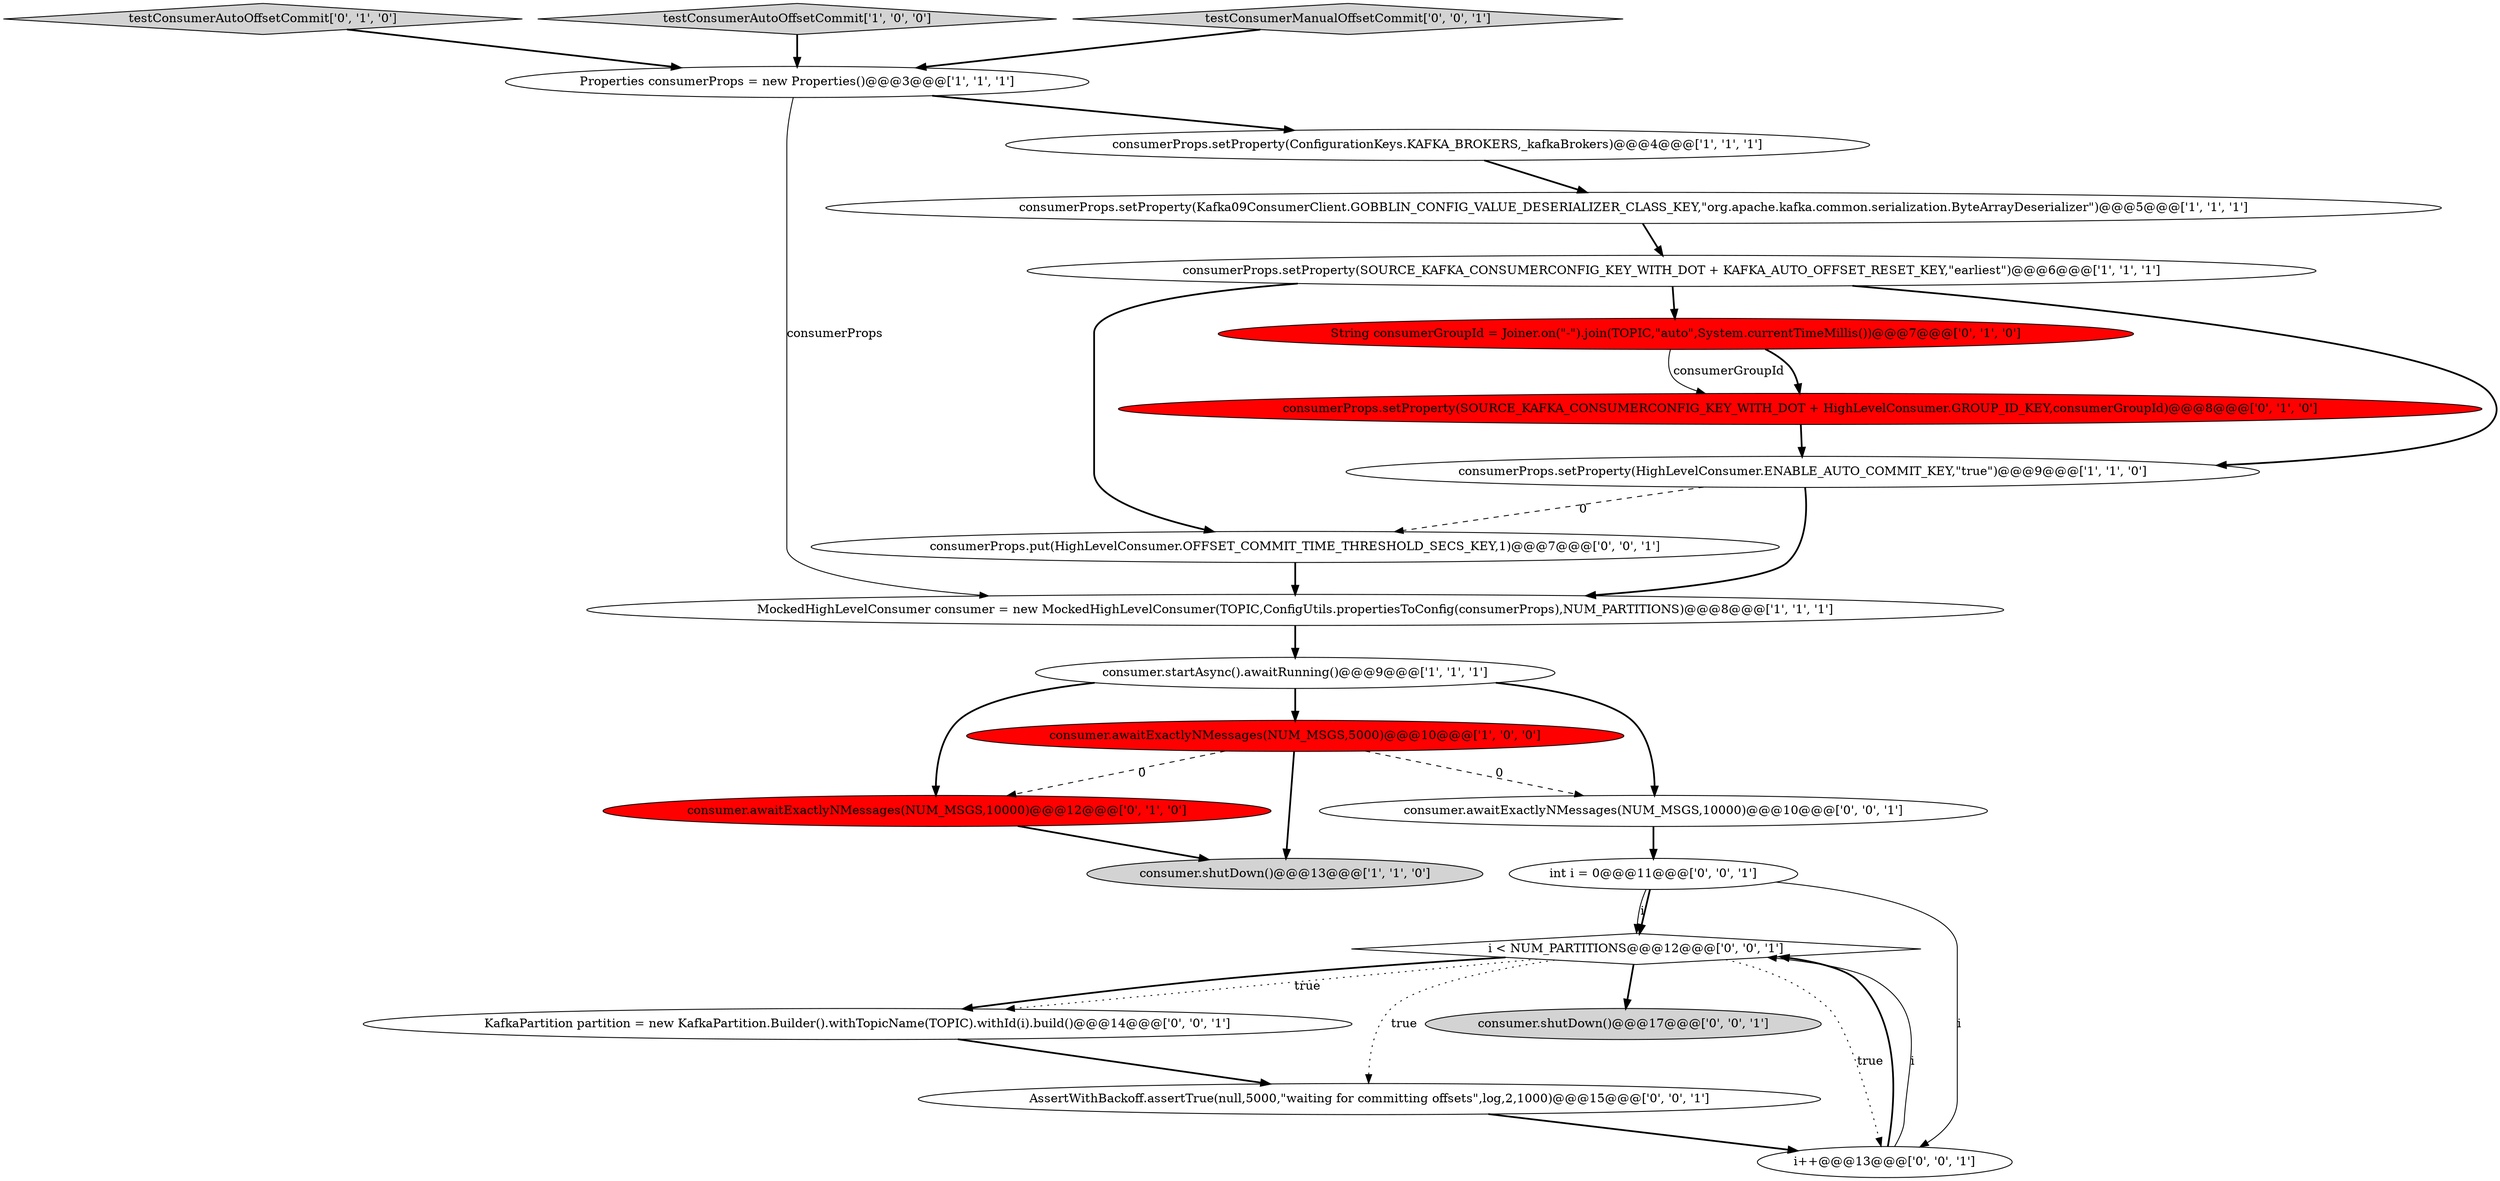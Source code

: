digraph {
7 [style = filled, label = "consumer.shutDown()@@@13@@@['1', '1', '0']", fillcolor = lightgray, shape = ellipse image = "AAA0AAABBB1BBB"];
4 [style = filled, label = "consumerProps.setProperty(ConfigurationKeys.KAFKA_BROKERS,_kafkaBrokers)@@@4@@@['1', '1', '1']", fillcolor = white, shape = ellipse image = "AAA0AAABBB1BBB"];
6 [style = filled, label = "MockedHighLevelConsumer consumer = new MockedHighLevelConsumer(TOPIC,ConfigUtils.propertiesToConfig(consumerProps),NUM_PARTITIONS)@@@8@@@['1', '1', '1']", fillcolor = white, shape = ellipse image = "AAA0AAABBB1BBB"];
22 [style = filled, label = "consumer.shutDown()@@@17@@@['0', '0', '1']", fillcolor = lightgray, shape = ellipse image = "AAA0AAABBB3BBB"];
1 [style = filled, label = "consumerProps.setProperty(Kafka09ConsumerClient.GOBBLIN_CONFIG_VALUE_DESERIALIZER_CLASS_KEY,\"org.apache.kafka.common.serialization.ByteArrayDeserializer\")@@@5@@@['1', '1', '1']", fillcolor = white, shape = ellipse image = "AAA0AAABBB1BBB"];
14 [style = filled, label = "KafkaPartition partition = new KafkaPartition.Builder().withTopicName(TOPIC).withId(i).build()@@@14@@@['0', '0', '1']", fillcolor = white, shape = ellipse image = "AAA0AAABBB3BBB"];
3 [style = filled, label = "Properties consumerProps = new Properties()@@@3@@@['1', '1', '1']", fillcolor = white, shape = ellipse image = "AAA0AAABBB1BBB"];
11 [style = filled, label = "testConsumerAutoOffsetCommit['0', '1', '0']", fillcolor = lightgray, shape = diamond image = "AAA0AAABBB2BBB"];
8 [style = filled, label = "consumerProps.setProperty(HighLevelConsumer.ENABLE_AUTO_COMMIT_KEY,\"true\")@@@9@@@['1', '1', '0']", fillcolor = white, shape = ellipse image = "AAA0AAABBB1BBB"];
20 [style = filled, label = "AssertWithBackoff.assertTrue(null,5000,\"waiting for committing offsets\",log,2,1000)@@@15@@@['0', '0', '1']", fillcolor = white, shape = ellipse image = "AAA0AAABBB3BBB"];
18 [style = filled, label = "int i = 0@@@11@@@['0', '0', '1']", fillcolor = white, shape = ellipse image = "AAA0AAABBB3BBB"];
5 [style = filled, label = "consumerProps.setProperty(SOURCE_KAFKA_CONSUMERCONFIG_KEY_WITH_DOT + KAFKA_AUTO_OFFSET_RESET_KEY,\"earliest\")@@@6@@@['1', '1', '1']", fillcolor = white, shape = ellipse image = "AAA0AAABBB1BBB"];
15 [style = filled, label = "i < NUM_PARTITIONS@@@12@@@['0', '0', '1']", fillcolor = white, shape = diamond image = "AAA0AAABBB3BBB"];
12 [style = filled, label = "consumerProps.setProperty(SOURCE_KAFKA_CONSUMERCONFIG_KEY_WITH_DOT + HighLevelConsumer.GROUP_ID_KEY,consumerGroupId)@@@8@@@['0', '1', '0']", fillcolor = red, shape = ellipse image = "AAA1AAABBB2BBB"];
21 [style = filled, label = "i++@@@13@@@['0', '0', '1']", fillcolor = white, shape = ellipse image = "AAA0AAABBB3BBB"];
10 [style = filled, label = "consumer.awaitExactlyNMessages(NUM_MSGS,10000)@@@12@@@['0', '1', '0']", fillcolor = red, shape = ellipse image = "AAA1AAABBB2BBB"];
9 [style = filled, label = "consumer.startAsync().awaitRunning()@@@9@@@['1', '1', '1']", fillcolor = white, shape = ellipse image = "AAA0AAABBB1BBB"];
19 [style = filled, label = "consumerProps.put(HighLevelConsumer.OFFSET_COMMIT_TIME_THRESHOLD_SECS_KEY,1)@@@7@@@['0', '0', '1']", fillcolor = white, shape = ellipse image = "AAA0AAABBB3BBB"];
0 [style = filled, label = "testConsumerAutoOffsetCommit['1', '0', '0']", fillcolor = lightgray, shape = diamond image = "AAA0AAABBB1BBB"];
16 [style = filled, label = "consumer.awaitExactlyNMessages(NUM_MSGS,10000)@@@10@@@['0', '0', '1']", fillcolor = white, shape = ellipse image = "AAA0AAABBB3BBB"];
13 [style = filled, label = "String consumerGroupId = Joiner.on(\"-\").join(TOPIC,\"auto\",System.currentTimeMillis())@@@7@@@['0', '1', '0']", fillcolor = red, shape = ellipse image = "AAA1AAABBB2BBB"];
17 [style = filled, label = "testConsumerManualOffsetCommit['0', '0', '1']", fillcolor = lightgray, shape = diamond image = "AAA0AAABBB3BBB"];
2 [style = filled, label = "consumer.awaitExactlyNMessages(NUM_MSGS,5000)@@@10@@@['1', '0', '0']", fillcolor = red, shape = ellipse image = "AAA1AAABBB1BBB"];
1->5 [style = bold, label=""];
0->3 [style = bold, label=""];
8->19 [style = dashed, label="0"];
5->8 [style = bold, label=""];
16->18 [style = bold, label=""];
15->14 [style = bold, label=""];
9->2 [style = bold, label=""];
21->15 [style = bold, label=""];
18->15 [style = bold, label=""];
15->20 [style = dotted, label="true"];
3->6 [style = solid, label="consumerProps"];
8->6 [style = bold, label=""];
9->10 [style = bold, label=""];
15->21 [style = dotted, label="true"];
15->14 [style = dotted, label="true"];
19->6 [style = bold, label=""];
3->4 [style = bold, label=""];
10->7 [style = bold, label=""];
9->16 [style = bold, label=""];
2->10 [style = dashed, label="0"];
15->22 [style = bold, label=""];
18->15 [style = solid, label="i"];
20->21 [style = bold, label=""];
5->19 [style = bold, label=""];
13->12 [style = bold, label=""];
11->3 [style = bold, label=""];
12->8 [style = bold, label=""];
2->16 [style = dashed, label="0"];
5->13 [style = bold, label=""];
18->21 [style = solid, label="i"];
13->12 [style = solid, label="consumerGroupId"];
17->3 [style = bold, label=""];
4->1 [style = bold, label=""];
21->15 [style = solid, label="i"];
2->7 [style = bold, label=""];
6->9 [style = bold, label=""];
14->20 [style = bold, label=""];
}
